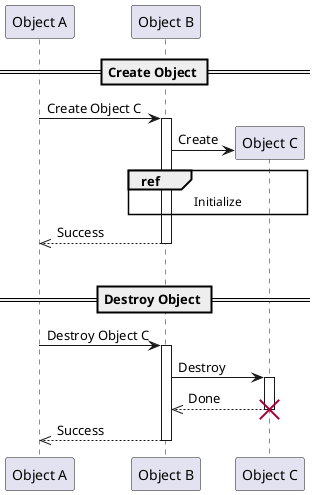@startuml

participant "Object A" as A
participant "Object B" as B
participant "Object C" as C


== Create Object ==

A -> B : Create Object C
activate B

create C
B->C : Create

ref over B, C : Initialize

A <<-- B : Success
deactivate B

|||
== Destroy Object ==

A -> B : Destroy Object C
activate B

B->C : Destroy
activate C

B<<--C : Done
deactivate C
destroy C

A <<-- B : Success
deactivate B

@enduml
